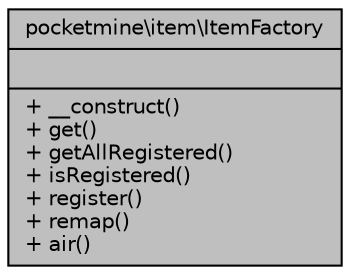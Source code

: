 digraph "pocketmine\item\ItemFactory"
{
 // INTERACTIVE_SVG=YES
 // LATEX_PDF_SIZE
  edge [fontname="Helvetica",fontsize="10",labelfontname="Helvetica",labelfontsize="10"];
  node [fontname="Helvetica",fontsize="10",shape=record];
  Node1 [label="{pocketmine\\item\\ItemFactory\n||+ __construct()\l+ get()\l+ getAllRegistered()\l+ isRegistered()\l+ register()\l+ remap()\l+ air()\l}",height=0.2,width=0.4,color="black", fillcolor="grey75", style="filled", fontcolor="black",tooltip=" "];
}
